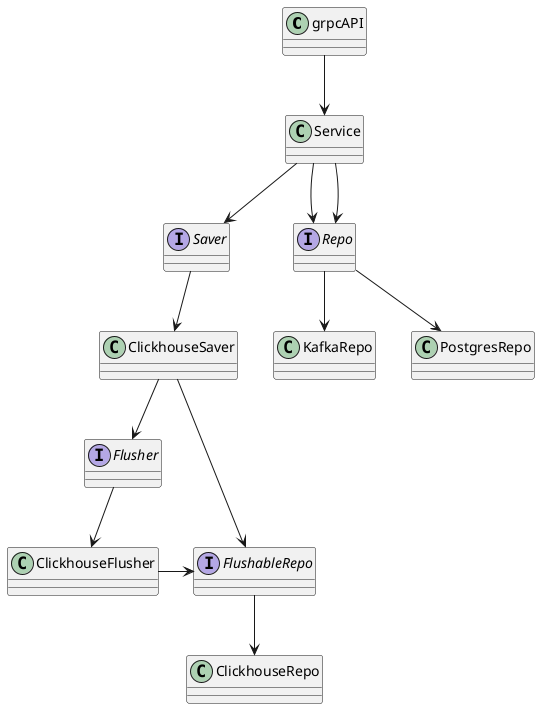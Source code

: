 @startuml

grpcAPI --> Service

interface Saver
interface Flusher
interface FlushableRepo
interface Repo

'clickhouse
Service --> Saver
Service --> Repo
Saver --> ClickhouseSaver
ClickhouseSaver --> Flusher
ClickhouseSaver --> FlushableRepo
Flusher --> ClickhouseFlusher
ClickhouseFlusher -> FlushableRepo
FlushableRepo --> ClickhouseRepo

'postgres
Service --> Repo
Repo --> PostgresRepo

'kafka
Repo --> KafkaRepo


@enduml
